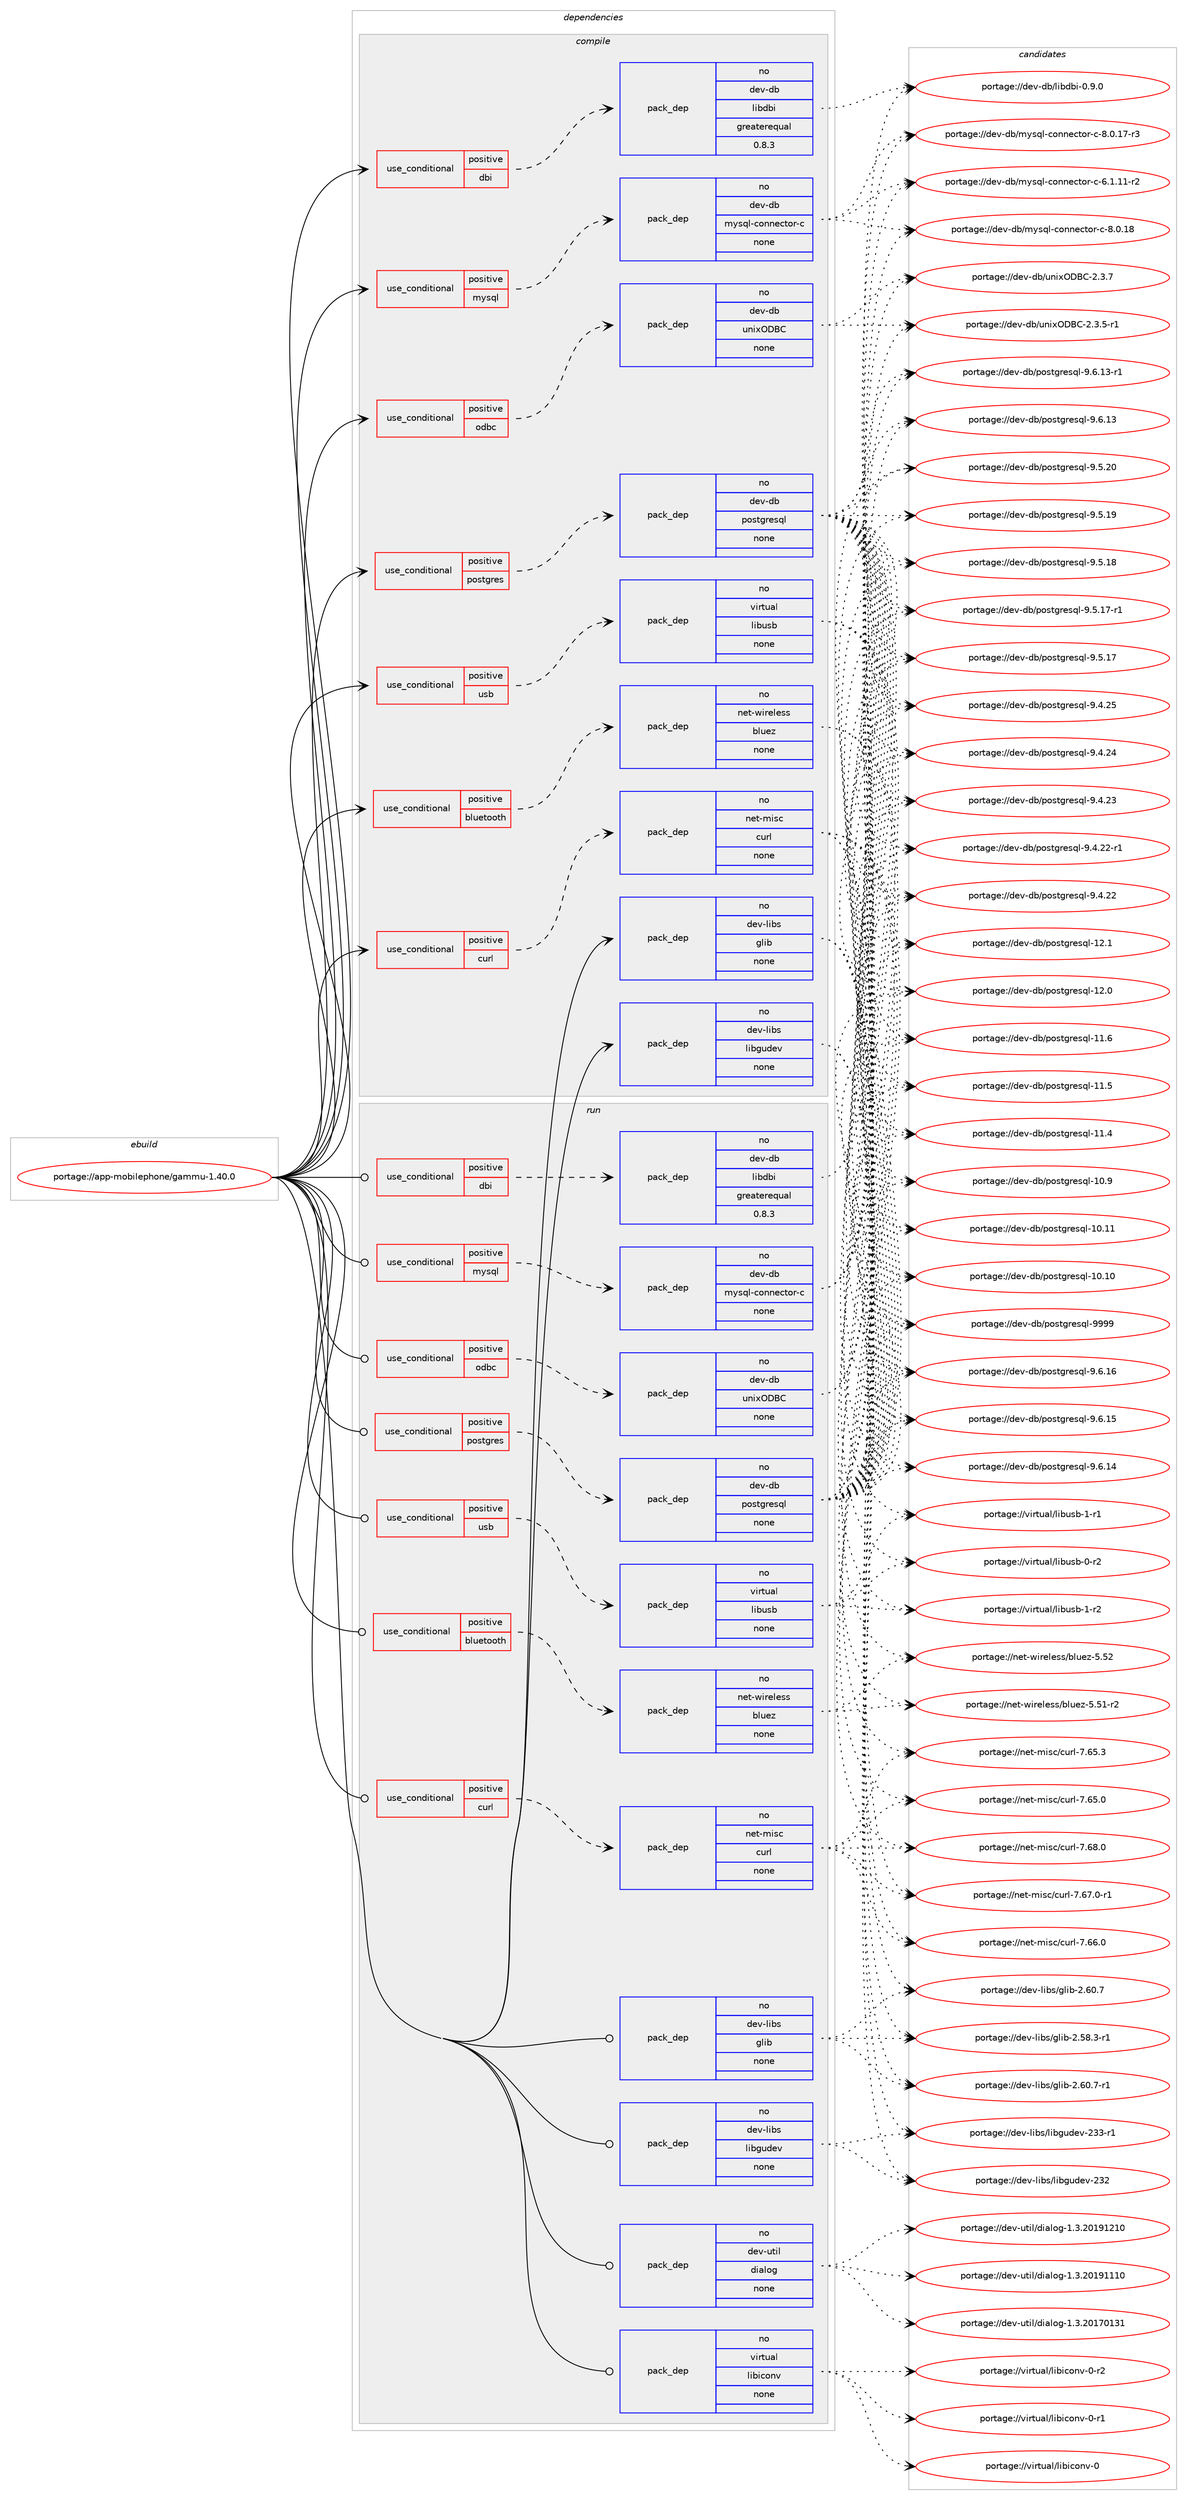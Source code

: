digraph prolog {

# *************
# Graph options
# *************

newrank=true;
concentrate=true;
compound=true;
graph [rankdir=LR,fontname=Helvetica,fontsize=10,ranksep=1.5];#, ranksep=2.5, nodesep=0.2];
edge  [arrowhead=vee];
node  [fontname=Helvetica,fontsize=10];

# **********
# The ebuild
# **********

subgraph cluster_leftcol {
color=gray;
label=<<i>ebuild</i>>;
id [label="portage://app-mobilephone/gammu-1.40.0", color=red, width=4, href="../app-mobilephone/gammu-1.40.0.svg"];
}

# ****************
# The dependencies
# ****************

subgraph cluster_midcol {
color=gray;
label=<<i>dependencies</i>>;
subgraph cluster_compile {
fillcolor="#eeeeee";
style=filled;
label=<<i>compile</i>>;
subgraph cond142522 {
dependency608604 [label=<<TABLE BORDER="0" CELLBORDER="1" CELLSPACING="0" CELLPADDING="4"><TR><TD ROWSPAN="3" CELLPADDING="10">use_conditional</TD></TR><TR><TD>positive</TD></TR><TR><TD>bluetooth</TD></TR></TABLE>>, shape=none, color=red];
subgraph pack457940 {
dependency608605 [label=<<TABLE BORDER="0" CELLBORDER="1" CELLSPACING="0" CELLPADDING="4" WIDTH="220"><TR><TD ROWSPAN="6" CELLPADDING="30">pack_dep</TD></TR><TR><TD WIDTH="110">no</TD></TR><TR><TD>net-wireless</TD></TR><TR><TD>bluez</TD></TR><TR><TD>none</TD></TR><TR><TD></TD></TR></TABLE>>, shape=none, color=blue];
}
dependency608604:e -> dependency608605:w [weight=20,style="dashed",arrowhead="vee"];
}
id:e -> dependency608604:w [weight=20,style="solid",arrowhead="vee"];
subgraph cond142523 {
dependency608606 [label=<<TABLE BORDER="0" CELLBORDER="1" CELLSPACING="0" CELLPADDING="4"><TR><TD ROWSPAN="3" CELLPADDING="10">use_conditional</TD></TR><TR><TD>positive</TD></TR><TR><TD>curl</TD></TR></TABLE>>, shape=none, color=red];
subgraph pack457941 {
dependency608607 [label=<<TABLE BORDER="0" CELLBORDER="1" CELLSPACING="0" CELLPADDING="4" WIDTH="220"><TR><TD ROWSPAN="6" CELLPADDING="30">pack_dep</TD></TR><TR><TD WIDTH="110">no</TD></TR><TR><TD>net-misc</TD></TR><TR><TD>curl</TD></TR><TR><TD>none</TD></TR><TR><TD></TD></TR></TABLE>>, shape=none, color=blue];
}
dependency608606:e -> dependency608607:w [weight=20,style="dashed",arrowhead="vee"];
}
id:e -> dependency608606:w [weight=20,style="solid",arrowhead="vee"];
subgraph cond142524 {
dependency608608 [label=<<TABLE BORDER="0" CELLBORDER="1" CELLSPACING="0" CELLPADDING="4"><TR><TD ROWSPAN="3" CELLPADDING="10">use_conditional</TD></TR><TR><TD>positive</TD></TR><TR><TD>dbi</TD></TR></TABLE>>, shape=none, color=red];
subgraph pack457942 {
dependency608609 [label=<<TABLE BORDER="0" CELLBORDER="1" CELLSPACING="0" CELLPADDING="4" WIDTH="220"><TR><TD ROWSPAN="6" CELLPADDING="30">pack_dep</TD></TR><TR><TD WIDTH="110">no</TD></TR><TR><TD>dev-db</TD></TR><TR><TD>libdbi</TD></TR><TR><TD>greaterequal</TD></TR><TR><TD>0.8.3</TD></TR></TABLE>>, shape=none, color=blue];
}
dependency608608:e -> dependency608609:w [weight=20,style="dashed",arrowhead="vee"];
}
id:e -> dependency608608:w [weight=20,style="solid",arrowhead="vee"];
subgraph cond142525 {
dependency608610 [label=<<TABLE BORDER="0" CELLBORDER="1" CELLSPACING="0" CELLPADDING="4"><TR><TD ROWSPAN="3" CELLPADDING="10">use_conditional</TD></TR><TR><TD>positive</TD></TR><TR><TD>mysql</TD></TR></TABLE>>, shape=none, color=red];
subgraph pack457943 {
dependency608611 [label=<<TABLE BORDER="0" CELLBORDER="1" CELLSPACING="0" CELLPADDING="4" WIDTH="220"><TR><TD ROWSPAN="6" CELLPADDING="30">pack_dep</TD></TR><TR><TD WIDTH="110">no</TD></TR><TR><TD>dev-db</TD></TR><TR><TD>mysql-connector-c</TD></TR><TR><TD>none</TD></TR><TR><TD></TD></TR></TABLE>>, shape=none, color=blue];
}
dependency608610:e -> dependency608611:w [weight=20,style="dashed",arrowhead="vee"];
}
id:e -> dependency608610:w [weight=20,style="solid",arrowhead="vee"];
subgraph cond142526 {
dependency608612 [label=<<TABLE BORDER="0" CELLBORDER="1" CELLSPACING="0" CELLPADDING="4"><TR><TD ROWSPAN="3" CELLPADDING="10">use_conditional</TD></TR><TR><TD>positive</TD></TR><TR><TD>odbc</TD></TR></TABLE>>, shape=none, color=red];
subgraph pack457944 {
dependency608613 [label=<<TABLE BORDER="0" CELLBORDER="1" CELLSPACING="0" CELLPADDING="4" WIDTH="220"><TR><TD ROWSPAN="6" CELLPADDING="30">pack_dep</TD></TR><TR><TD WIDTH="110">no</TD></TR><TR><TD>dev-db</TD></TR><TR><TD>unixODBC</TD></TR><TR><TD>none</TD></TR><TR><TD></TD></TR></TABLE>>, shape=none, color=blue];
}
dependency608612:e -> dependency608613:w [weight=20,style="dashed",arrowhead="vee"];
}
id:e -> dependency608612:w [weight=20,style="solid",arrowhead="vee"];
subgraph cond142527 {
dependency608614 [label=<<TABLE BORDER="0" CELLBORDER="1" CELLSPACING="0" CELLPADDING="4"><TR><TD ROWSPAN="3" CELLPADDING="10">use_conditional</TD></TR><TR><TD>positive</TD></TR><TR><TD>postgres</TD></TR></TABLE>>, shape=none, color=red];
subgraph pack457945 {
dependency608615 [label=<<TABLE BORDER="0" CELLBORDER="1" CELLSPACING="0" CELLPADDING="4" WIDTH="220"><TR><TD ROWSPAN="6" CELLPADDING="30">pack_dep</TD></TR><TR><TD WIDTH="110">no</TD></TR><TR><TD>dev-db</TD></TR><TR><TD>postgresql</TD></TR><TR><TD>none</TD></TR><TR><TD></TD></TR></TABLE>>, shape=none, color=blue];
}
dependency608614:e -> dependency608615:w [weight=20,style="dashed",arrowhead="vee"];
}
id:e -> dependency608614:w [weight=20,style="solid",arrowhead="vee"];
subgraph cond142528 {
dependency608616 [label=<<TABLE BORDER="0" CELLBORDER="1" CELLSPACING="0" CELLPADDING="4"><TR><TD ROWSPAN="3" CELLPADDING="10">use_conditional</TD></TR><TR><TD>positive</TD></TR><TR><TD>usb</TD></TR></TABLE>>, shape=none, color=red];
subgraph pack457946 {
dependency608617 [label=<<TABLE BORDER="0" CELLBORDER="1" CELLSPACING="0" CELLPADDING="4" WIDTH="220"><TR><TD ROWSPAN="6" CELLPADDING="30">pack_dep</TD></TR><TR><TD WIDTH="110">no</TD></TR><TR><TD>virtual</TD></TR><TR><TD>libusb</TD></TR><TR><TD>none</TD></TR><TR><TD></TD></TR></TABLE>>, shape=none, color=blue];
}
dependency608616:e -> dependency608617:w [weight=20,style="dashed",arrowhead="vee"];
}
id:e -> dependency608616:w [weight=20,style="solid",arrowhead="vee"];
subgraph pack457947 {
dependency608618 [label=<<TABLE BORDER="0" CELLBORDER="1" CELLSPACING="0" CELLPADDING="4" WIDTH="220"><TR><TD ROWSPAN="6" CELLPADDING="30">pack_dep</TD></TR><TR><TD WIDTH="110">no</TD></TR><TR><TD>dev-libs</TD></TR><TR><TD>glib</TD></TR><TR><TD>none</TD></TR><TR><TD></TD></TR></TABLE>>, shape=none, color=blue];
}
id:e -> dependency608618:w [weight=20,style="solid",arrowhead="vee"];
subgraph pack457948 {
dependency608619 [label=<<TABLE BORDER="0" CELLBORDER="1" CELLSPACING="0" CELLPADDING="4" WIDTH="220"><TR><TD ROWSPAN="6" CELLPADDING="30">pack_dep</TD></TR><TR><TD WIDTH="110">no</TD></TR><TR><TD>dev-libs</TD></TR><TR><TD>libgudev</TD></TR><TR><TD>none</TD></TR><TR><TD></TD></TR></TABLE>>, shape=none, color=blue];
}
id:e -> dependency608619:w [weight=20,style="solid",arrowhead="vee"];
}
subgraph cluster_compileandrun {
fillcolor="#eeeeee";
style=filled;
label=<<i>compile and run</i>>;
}
subgraph cluster_run {
fillcolor="#eeeeee";
style=filled;
label=<<i>run</i>>;
subgraph cond142529 {
dependency608620 [label=<<TABLE BORDER="0" CELLBORDER="1" CELLSPACING="0" CELLPADDING="4"><TR><TD ROWSPAN="3" CELLPADDING="10">use_conditional</TD></TR><TR><TD>positive</TD></TR><TR><TD>bluetooth</TD></TR></TABLE>>, shape=none, color=red];
subgraph pack457949 {
dependency608621 [label=<<TABLE BORDER="0" CELLBORDER="1" CELLSPACING="0" CELLPADDING="4" WIDTH="220"><TR><TD ROWSPAN="6" CELLPADDING="30">pack_dep</TD></TR><TR><TD WIDTH="110">no</TD></TR><TR><TD>net-wireless</TD></TR><TR><TD>bluez</TD></TR><TR><TD>none</TD></TR><TR><TD></TD></TR></TABLE>>, shape=none, color=blue];
}
dependency608620:e -> dependency608621:w [weight=20,style="dashed",arrowhead="vee"];
}
id:e -> dependency608620:w [weight=20,style="solid",arrowhead="odot"];
subgraph cond142530 {
dependency608622 [label=<<TABLE BORDER="0" CELLBORDER="1" CELLSPACING="0" CELLPADDING="4"><TR><TD ROWSPAN="3" CELLPADDING="10">use_conditional</TD></TR><TR><TD>positive</TD></TR><TR><TD>curl</TD></TR></TABLE>>, shape=none, color=red];
subgraph pack457950 {
dependency608623 [label=<<TABLE BORDER="0" CELLBORDER="1" CELLSPACING="0" CELLPADDING="4" WIDTH="220"><TR><TD ROWSPAN="6" CELLPADDING="30">pack_dep</TD></TR><TR><TD WIDTH="110">no</TD></TR><TR><TD>net-misc</TD></TR><TR><TD>curl</TD></TR><TR><TD>none</TD></TR><TR><TD></TD></TR></TABLE>>, shape=none, color=blue];
}
dependency608622:e -> dependency608623:w [weight=20,style="dashed",arrowhead="vee"];
}
id:e -> dependency608622:w [weight=20,style="solid",arrowhead="odot"];
subgraph cond142531 {
dependency608624 [label=<<TABLE BORDER="0" CELLBORDER="1" CELLSPACING="0" CELLPADDING="4"><TR><TD ROWSPAN="3" CELLPADDING="10">use_conditional</TD></TR><TR><TD>positive</TD></TR><TR><TD>dbi</TD></TR></TABLE>>, shape=none, color=red];
subgraph pack457951 {
dependency608625 [label=<<TABLE BORDER="0" CELLBORDER="1" CELLSPACING="0" CELLPADDING="4" WIDTH="220"><TR><TD ROWSPAN="6" CELLPADDING="30">pack_dep</TD></TR><TR><TD WIDTH="110">no</TD></TR><TR><TD>dev-db</TD></TR><TR><TD>libdbi</TD></TR><TR><TD>greaterequal</TD></TR><TR><TD>0.8.3</TD></TR></TABLE>>, shape=none, color=blue];
}
dependency608624:e -> dependency608625:w [weight=20,style="dashed",arrowhead="vee"];
}
id:e -> dependency608624:w [weight=20,style="solid",arrowhead="odot"];
subgraph cond142532 {
dependency608626 [label=<<TABLE BORDER="0" CELLBORDER="1" CELLSPACING="0" CELLPADDING="4"><TR><TD ROWSPAN="3" CELLPADDING="10">use_conditional</TD></TR><TR><TD>positive</TD></TR><TR><TD>mysql</TD></TR></TABLE>>, shape=none, color=red];
subgraph pack457952 {
dependency608627 [label=<<TABLE BORDER="0" CELLBORDER="1" CELLSPACING="0" CELLPADDING="4" WIDTH="220"><TR><TD ROWSPAN="6" CELLPADDING="30">pack_dep</TD></TR><TR><TD WIDTH="110">no</TD></TR><TR><TD>dev-db</TD></TR><TR><TD>mysql-connector-c</TD></TR><TR><TD>none</TD></TR><TR><TD></TD></TR></TABLE>>, shape=none, color=blue];
}
dependency608626:e -> dependency608627:w [weight=20,style="dashed",arrowhead="vee"];
}
id:e -> dependency608626:w [weight=20,style="solid",arrowhead="odot"];
subgraph cond142533 {
dependency608628 [label=<<TABLE BORDER="0" CELLBORDER="1" CELLSPACING="0" CELLPADDING="4"><TR><TD ROWSPAN="3" CELLPADDING="10">use_conditional</TD></TR><TR><TD>positive</TD></TR><TR><TD>odbc</TD></TR></TABLE>>, shape=none, color=red];
subgraph pack457953 {
dependency608629 [label=<<TABLE BORDER="0" CELLBORDER="1" CELLSPACING="0" CELLPADDING="4" WIDTH="220"><TR><TD ROWSPAN="6" CELLPADDING="30">pack_dep</TD></TR><TR><TD WIDTH="110">no</TD></TR><TR><TD>dev-db</TD></TR><TR><TD>unixODBC</TD></TR><TR><TD>none</TD></TR><TR><TD></TD></TR></TABLE>>, shape=none, color=blue];
}
dependency608628:e -> dependency608629:w [weight=20,style="dashed",arrowhead="vee"];
}
id:e -> dependency608628:w [weight=20,style="solid",arrowhead="odot"];
subgraph cond142534 {
dependency608630 [label=<<TABLE BORDER="0" CELLBORDER="1" CELLSPACING="0" CELLPADDING="4"><TR><TD ROWSPAN="3" CELLPADDING="10">use_conditional</TD></TR><TR><TD>positive</TD></TR><TR><TD>postgres</TD></TR></TABLE>>, shape=none, color=red];
subgraph pack457954 {
dependency608631 [label=<<TABLE BORDER="0" CELLBORDER="1" CELLSPACING="0" CELLPADDING="4" WIDTH="220"><TR><TD ROWSPAN="6" CELLPADDING="30">pack_dep</TD></TR><TR><TD WIDTH="110">no</TD></TR><TR><TD>dev-db</TD></TR><TR><TD>postgresql</TD></TR><TR><TD>none</TD></TR><TR><TD></TD></TR></TABLE>>, shape=none, color=blue];
}
dependency608630:e -> dependency608631:w [weight=20,style="dashed",arrowhead="vee"];
}
id:e -> dependency608630:w [weight=20,style="solid",arrowhead="odot"];
subgraph cond142535 {
dependency608632 [label=<<TABLE BORDER="0" CELLBORDER="1" CELLSPACING="0" CELLPADDING="4"><TR><TD ROWSPAN="3" CELLPADDING="10">use_conditional</TD></TR><TR><TD>positive</TD></TR><TR><TD>usb</TD></TR></TABLE>>, shape=none, color=red];
subgraph pack457955 {
dependency608633 [label=<<TABLE BORDER="0" CELLBORDER="1" CELLSPACING="0" CELLPADDING="4" WIDTH="220"><TR><TD ROWSPAN="6" CELLPADDING="30">pack_dep</TD></TR><TR><TD WIDTH="110">no</TD></TR><TR><TD>virtual</TD></TR><TR><TD>libusb</TD></TR><TR><TD>none</TD></TR><TR><TD></TD></TR></TABLE>>, shape=none, color=blue];
}
dependency608632:e -> dependency608633:w [weight=20,style="dashed",arrowhead="vee"];
}
id:e -> dependency608632:w [weight=20,style="solid",arrowhead="odot"];
subgraph pack457956 {
dependency608634 [label=<<TABLE BORDER="0" CELLBORDER="1" CELLSPACING="0" CELLPADDING="4" WIDTH="220"><TR><TD ROWSPAN="6" CELLPADDING="30">pack_dep</TD></TR><TR><TD WIDTH="110">no</TD></TR><TR><TD>dev-libs</TD></TR><TR><TD>glib</TD></TR><TR><TD>none</TD></TR><TR><TD></TD></TR></TABLE>>, shape=none, color=blue];
}
id:e -> dependency608634:w [weight=20,style="solid",arrowhead="odot"];
subgraph pack457957 {
dependency608635 [label=<<TABLE BORDER="0" CELLBORDER="1" CELLSPACING="0" CELLPADDING="4" WIDTH="220"><TR><TD ROWSPAN="6" CELLPADDING="30">pack_dep</TD></TR><TR><TD WIDTH="110">no</TD></TR><TR><TD>dev-libs</TD></TR><TR><TD>libgudev</TD></TR><TR><TD>none</TD></TR><TR><TD></TD></TR></TABLE>>, shape=none, color=blue];
}
id:e -> dependency608635:w [weight=20,style="solid",arrowhead="odot"];
subgraph pack457958 {
dependency608636 [label=<<TABLE BORDER="0" CELLBORDER="1" CELLSPACING="0" CELLPADDING="4" WIDTH="220"><TR><TD ROWSPAN="6" CELLPADDING="30">pack_dep</TD></TR><TR><TD WIDTH="110">no</TD></TR><TR><TD>dev-util</TD></TR><TR><TD>dialog</TD></TR><TR><TD>none</TD></TR><TR><TD></TD></TR></TABLE>>, shape=none, color=blue];
}
id:e -> dependency608636:w [weight=20,style="solid",arrowhead="odot"];
subgraph pack457959 {
dependency608637 [label=<<TABLE BORDER="0" CELLBORDER="1" CELLSPACING="0" CELLPADDING="4" WIDTH="220"><TR><TD ROWSPAN="6" CELLPADDING="30">pack_dep</TD></TR><TR><TD WIDTH="110">no</TD></TR><TR><TD>virtual</TD></TR><TR><TD>libiconv</TD></TR><TR><TD>none</TD></TR><TR><TD></TD></TR></TABLE>>, shape=none, color=blue];
}
id:e -> dependency608637:w [weight=20,style="solid",arrowhead="odot"];
}
}

# **************
# The candidates
# **************

subgraph cluster_choices {
rank=same;
color=gray;
label=<<i>candidates</i>>;

subgraph choice457940 {
color=black;
nodesep=1;
choice1101011164511910511410110810111511547981081171011224553465350 [label="portage://net-wireless/bluez-5.52", color=red, width=4,href="../net-wireless/bluez-5.52.svg"];
choice11010111645119105114101108101115115479810811710112245534653494511450 [label="portage://net-wireless/bluez-5.51-r2", color=red, width=4,href="../net-wireless/bluez-5.51-r2.svg"];
dependency608605:e -> choice1101011164511910511410110810111511547981081171011224553465350:w [style=dotted,weight="100"];
dependency608605:e -> choice11010111645119105114101108101115115479810811710112245534653494511450:w [style=dotted,weight="100"];
}
subgraph choice457941 {
color=black;
nodesep=1;
choice1101011164510910511599479911711410845554654564648 [label="portage://net-misc/curl-7.68.0", color=red, width=4,href="../net-misc/curl-7.68.0.svg"];
choice11010111645109105115994799117114108455546545546484511449 [label="portage://net-misc/curl-7.67.0-r1", color=red, width=4,href="../net-misc/curl-7.67.0-r1.svg"];
choice1101011164510910511599479911711410845554654544648 [label="portage://net-misc/curl-7.66.0", color=red, width=4,href="../net-misc/curl-7.66.0.svg"];
choice1101011164510910511599479911711410845554654534651 [label="portage://net-misc/curl-7.65.3", color=red, width=4,href="../net-misc/curl-7.65.3.svg"];
choice1101011164510910511599479911711410845554654534648 [label="portage://net-misc/curl-7.65.0", color=red, width=4,href="../net-misc/curl-7.65.0.svg"];
dependency608607:e -> choice1101011164510910511599479911711410845554654564648:w [style=dotted,weight="100"];
dependency608607:e -> choice11010111645109105115994799117114108455546545546484511449:w [style=dotted,weight="100"];
dependency608607:e -> choice1101011164510910511599479911711410845554654544648:w [style=dotted,weight="100"];
dependency608607:e -> choice1101011164510910511599479911711410845554654534651:w [style=dotted,weight="100"];
dependency608607:e -> choice1101011164510910511599479911711410845554654534648:w [style=dotted,weight="100"];
}
subgraph choice457942 {
color=black;
nodesep=1;
choice1001011184510098471081059810098105454846574648 [label="portage://dev-db/libdbi-0.9.0", color=red, width=4,href="../dev-db/libdbi-0.9.0.svg"];
dependency608609:e -> choice1001011184510098471081059810098105454846574648:w [style=dotted,weight="100"];
}
subgraph choice457943 {
color=black;
nodesep=1;
choice100101118451009847109121115113108459911111011010199116111114459945564648464956 [label="portage://dev-db/mysql-connector-c-8.0.18", color=red, width=4,href="../dev-db/mysql-connector-c-8.0.18.svg"];
choice1001011184510098471091211151131084599111110110101991161111144599455646484649554511451 [label="portage://dev-db/mysql-connector-c-8.0.17-r3", color=red, width=4,href="../dev-db/mysql-connector-c-8.0.17-r3.svg"];
choice1001011184510098471091211151131084599111110110101991161111144599455446494649494511450 [label="portage://dev-db/mysql-connector-c-6.1.11-r2", color=red, width=4,href="../dev-db/mysql-connector-c-6.1.11-r2.svg"];
dependency608611:e -> choice100101118451009847109121115113108459911111011010199116111114459945564648464956:w [style=dotted,weight="100"];
dependency608611:e -> choice1001011184510098471091211151131084599111110110101991161111144599455646484649554511451:w [style=dotted,weight="100"];
dependency608611:e -> choice1001011184510098471091211151131084599111110110101991161111144599455446494649494511450:w [style=dotted,weight="100"];
}
subgraph choice457944 {
color=black;
nodesep=1;
choice10010111845100984711711010512079686667455046514655 [label="portage://dev-db/unixODBC-2.3.7", color=red, width=4,href="../dev-db/unixODBC-2.3.7.svg"];
choice100101118451009847117110105120796866674550465146534511449 [label="portage://dev-db/unixODBC-2.3.5-r1", color=red, width=4,href="../dev-db/unixODBC-2.3.5-r1.svg"];
dependency608613:e -> choice10010111845100984711711010512079686667455046514655:w [style=dotted,weight="100"];
dependency608613:e -> choice100101118451009847117110105120796866674550465146534511449:w [style=dotted,weight="100"];
}
subgraph choice457945 {
color=black;
nodesep=1;
choice1001011184510098471121111151161031141011151131084557575757 [label="portage://dev-db/postgresql-9999", color=red, width=4,href="../dev-db/postgresql-9999.svg"];
choice10010111845100984711211111511610311410111511310845574654464954 [label="portage://dev-db/postgresql-9.6.16", color=red, width=4,href="../dev-db/postgresql-9.6.16.svg"];
choice10010111845100984711211111511610311410111511310845574654464953 [label="portage://dev-db/postgresql-9.6.15", color=red, width=4,href="../dev-db/postgresql-9.6.15.svg"];
choice10010111845100984711211111511610311410111511310845574654464952 [label="portage://dev-db/postgresql-9.6.14", color=red, width=4,href="../dev-db/postgresql-9.6.14.svg"];
choice100101118451009847112111115116103114101115113108455746544649514511449 [label="portage://dev-db/postgresql-9.6.13-r1", color=red, width=4,href="../dev-db/postgresql-9.6.13-r1.svg"];
choice10010111845100984711211111511610311410111511310845574654464951 [label="portage://dev-db/postgresql-9.6.13", color=red, width=4,href="../dev-db/postgresql-9.6.13.svg"];
choice10010111845100984711211111511610311410111511310845574653465048 [label="portage://dev-db/postgresql-9.5.20", color=red, width=4,href="../dev-db/postgresql-9.5.20.svg"];
choice10010111845100984711211111511610311410111511310845574653464957 [label="portage://dev-db/postgresql-9.5.19", color=red, width=4,href="../dev-db/postgresql-9.5.19.svg"];
choice10010111845100984711211111511610311410111511310845574653464956 [label="portage://dev-db/postgresql-9.5.18", color=red, width=4,href="../dev-db/postgresql-9.5.18.svg"];
choice100101118451009847112111115116103114101115113108455746534649554511449 [label="portage://dev-db/postgresql-9.5.17-r1", color=red, width=4,href="../dev-db/postgresql-9.5.17-r1.svg"];
choice10010111845100984711211111511610311410111511310845574653464955 [label="portage://dev-db/postgresql-9.5.17", color=red, width=4,href="../dev-db/postgresql-9.5.17.svg"];
choice10010111845100984711211111511610311410111511310845574652465053 [label="portage://dev-db/postgresql-9.4.25", color=red, width=4,href="../dev-db/postgresql-9.4.25.svg"];
choice10010111845100984711211111511610311410111511310845574652465052 [label="portage://dev-db/postgresql-9.4.24", color=red, width=4,href="../dev-db/postgresql-9.4.24.svg"];
choice10010111845100984711211111511610311410111511310845574652465051 [label="portage://dev-db/postgresql-9.4.23", color=red, width=4,href="../dev-db/postgresql-9.4.23.svg"];
choice100101118451009847112111115116103114101115113108455746524650504511449 [label="portage://dev-db/postgresql-9.4.22-r1", color=red, width=4,href="../dev-db/postgresql-9.4.22-r1.svg"];
choice10010111845100984711211111511610311410111511310845574652465050 [label="portage://dev-db/postgresql-9.4.22", color=red, width=4,href="../dev-db/postgresql-9.4.22.svg"];
choice1001011184510098471121111151161031141011151131084549504649 [label="portage://dev-db/postgresql-12.1", color=red, width=4,href="../dev-db/postgresql-12.1.svg"];
choice1001011184510098471121111151161031141011151131084549504648 [label="portage://dev-db/postgresql-12.0", color=red, width=4,href="../dev-db/postgresql-12.0.svg"];
choice1001011184510098471121111151161031141011151131084549494654 [label="portage://dev-db/postgresql-11.6", color=red, width=4,href="../dev-db/postgresql-11.6.svg"];
choice1001011184510098471121111151161031141011151131084549494653 [label="portage://dev-db/postgresql-11.5", color=red, width=4,href="../dev-db/postgresql-11.5.svg"];
choice1001011184510098471121111151161031141011151131084549494652 [label="portage://dev-db/postgresql-11.4", color=red, width=4,href="../dev-db/postgresql-11.4.svg"];
choice1001011184510098471121111151161031141011151131084549484657 [label="portage://dev-db/postgresql-10.9", color=red, width=4,href="../dev-db/postgresql-10.9.svg"];
choice100101118451009847112111115116103114101115113108454948464949 [label="portage://dev-db/postgresql-10.11", color=red, width=4,href="../dev-db/postgresql-10.11.svg"];
choice100101118451009847112111115116103114101115113108454948464948 [label="portage://dev-db/postgresql-10.10", color=red, width=4,href="../dev-db/postgresql-10.10.svg"];
dependency608615:e -> choice1001011184510098471121111151161031141011151131084557575757:w [style=dotted,weight="100"];
dependency608615:e -> choice10010111845100984711211111511610311410111511310845574654464954:w [style=dotted,weight="100"];
dependency608615:e -> choice10010111845100984711211111511610311410111511310845574654464953:w [style=dotted,weight="100"];
dependency608615:e -> choice10010111845100984711211111511610311410111511310845574654464952:w [style=dotted,weight="100"];
dependency608615:e -> choice100101118451009847112111115116103114101115113108455746544649514511449:w [style=dotted,weight="100"];
dependency608615:e -> choice10010111845100984711211111511610311410111511310845574654464951:w [style=dotted,weight="100"];
dependency608615:e -> choice10010111845100984711211111511610311410111511310845574653465048:w [style=dotted,weight="100"];
dependency608615:e -> choice10010111845100984711211111511610311410111511310845574653464957:w [style=dotted,weight="100"];
dependency608615:e -> choice10010111845100984711211111511610311410111511310845574653464956:w [style=dotted,weight="100"];
dependency608615:e -> choice100101118451009847112111115116103114101115113108455746534649554511449:w [style=dotted,weight="100"];
dependency608615:e -> choice10010111845100984711211111511610311410111511310845574653464955:w [style=dotted,weight="100"];
dependency608615:e -> choice10010111845100984711211111511610311410111511310845574652465053:w [style=dotted,weight="100"];
dependency608615:e -> choice10010111845100984711211111511610311410111511310845574652465052:w [style=dotted,weight="100"];
dependency608615:e -> choice10010111845100984711211111511610311410111511310845574652465051:w [style=dotted,weight="100"];
dependency608615:e -> choice100101118451009847112111115116103114101115113108455746524650504511449:w [style=dotted,weight="100"];
dependency608615:e -> choice10010111845100984711211111511610311410111511310845574652465050:w [style=dotted,weight="100"];
dependency608615:e -> choice1001011184510098471121111151161031141011151131084549504649:w [style=dotted,weight="100"];
dependency608615:e -> choice1001011184510098471121111151161031141011151131084549504648:w [style=dotted,weight="100"];
dependency608615:e -> choice1001011184510098471121111151161031141011151131084549494654:w [style=dotted,weight="100"];
dependency608615:e -> choice1001011184510098471121111151161031141011151131084549494653:w [style=dotted,weight="100"];
dependency608615:e -> choice1001011184510098471121111151161031141011151131084549494652:w [style=dotted,weight="100"];
dependency608615:e -> choice1001011184510098471121111151161031141011151131084549484657:w [style=dotted,weight="100"];
dependency608615:e -> choice100101118451009847112111115116103114101115113108454948464949:w [style=dotted,weight="100"];
dependency608615:e -> choice100101118451009847112111115116103114101115113108454948464948:w [style=dotted,weight="100"];
}
subgraph choice457946 {
color=black;
nodesep=1;
choice1181051141161179710847108105981171159845494511450 [label="portage://virtual/libusb-1-r2", color=red, width=4,href="../virtual/libusb-1-r2.svg"];
choice1181051141161179710847108105981171159845494511449 [label="portage://virtual/libusb-1-r1", color=red, width=4,href="../virtual/libusb-1-r1.svg"];
choice1181051141161179710847108105981171159845484511450 [label="portage://virtual/libusb-0-r2", color=red, width=4,href="../virtual/libusb-0-r2.svg"];
dependency608617:e -> choice1181051141161179710847108105981171159845494511450:w [style=dotted,weight="100"];
dependency608617:e -> choice1181051141161179710847108105981171159845494511449:w [style=dotted,weight="100"];
dependency608617:e -> choice1181051141161179710847108105981171159845484511450:w [style=dotted,weight="100"];
}
subgraph choice457947 {
color=black;
nodesep=1;
choice10010111845108105981154710310810598455046544846554511449 [label="portage://dev-libs/glib-2.60.7-r1", color=red, width=4,href="../dev-libs/glib-2.60.7-r1.svg"];
choice1001011184510810598115471031081059845504654484655 [label="portage://dev-libs/glib-2.60.7", color=red, width=4,href="../dev-libs/glib-2.60.7.svg"];
choice10010111845108105981154710310810598455046535646514511449 [label="portage://dev-libs/glib-2.58.3-r1", color=red, width=4,href="../dev-libs/glib-2.58.3-r1.svg"];
dependency608618:e -> choice10010111845108105981154710310810598455046544846554511449:w [style=dotted,weight="100"];
dependency608618:e -> choice1001011184510810598115471031081059845504654484655:w [style=dotted,weight="100"];
dependency608618:e -> choice10010111845108105981154710310810598455046535646514511449:w [style=dotted,weight="100"];
}
subgraph choice457948 {
color=black;
nodesep=1;
choice10010111845108105981154710810598103117100101118455051514511449 [label="portage://dev-libs/libgudev-233-r1", color=red, width=4,href="../dev-libs/libgudev-233-r1.svg"];
choice1001011184510810598115471081059810311710010111845505150 [label="portage://dev-libs/libgudev-232", color=red, width=4,href="../dev-libs/libgudev-232.svg"];
dependency608619:e -> choice10010111845108105981154710810598103117100101118455051514511449:w [style=dotted,weight="100"];
dependency608619:e -> choice1001011184510810598115471081059810311710010111845505150:w [style=dotted,weight="100"];
}
subgraph choice457949 {
color=black;
nodesep=1;
choice1101011164511910511410110810111511547981081171011224553465350 [label="portage://net-wireless/bluez-5.52", color=red, width=4,href="../net-wireless/bluez-5.52.svg"];
choice11010111645119105114101108101115115479810811710112245534653494511450 [label="portage://net-wireless/bluez-5.51-r2", color=red, width=4,href="../net-wireless/bluez-5.51-r2.svg"];
dependency608621:e -> choice1101011164511910511410110810111511547981081171011224553465350:w [style=dotted,weight="100"];
dependency608621:e -> choice11010111645119105114101108101115115479810811710112245534653494511450:w [style=dotted,weight="100"];
}
subgraph choice457950 {
color=black;
nodesep=1;
choice1101011164510910511599479911711410845554654564648 [label="portage://net-misc/curl-7.68.0", color=red, width=4,href="../net-misc/curl-7.68.0.svg"];
choice11010111645109105115994799117114108455546545546484511449 [label="portage://net-misc/curl-7.67.0-r1", color=red, width=4,href="../net-misc/curl-7.67.0-r1.svg"];
choice1101011164510910511599479911711410845554654544648 [label="portage://net-misc/curl-7.66.0", color=red, width=4,href="../net-misc/curl-7.66.0.svg"];
choice1101011164510910511599479911711410845554654534651 [label="portage://net-misc/curl-7.65.3", color=red, width=4,href="../net-misc/curl-7.65.3.svg"];
choice1101011164510910511599479911711410845554654534648 [label="portage://net-misc/curl-7.65.0", color=red, width=4,href="../net-misc/curl-7.65.0.svg"];
dependency608623:e -> choice1101011164510910511599479911711410845554654564648:w [style=dotted,weight="100"];
dependency608623:e -> choice11010111645109105115994799117114108455546545546484511449:w [style=dotted,weight="100"];
dependency608623:e -> choice1101011164510910511599479911711410845554654544648:w [style=dotted,weight="100"];
dependency608623:e -> choice1101011164510910511599479911711410845554654534651:w [style=dotted,weight="100"];
dependency608623:e -> choice1101011164510910511599479911711410845554654534648:w [style=dotted,weight="100"];
}
subgraph choice457951 {
color=black;
nodesep=1;
choice1001011184510098471081059810098105454846574648 [label="portage://dev-db/libdbi-0.9.0", color=red, width=4,href="../dev-db/libdbi-0.9.0.svg"];
dependency608625:e -> choice1001011184510098471081059810098105454846574648:w [style=dotted,weight="100"];
}
subgraph choice457952 {
color=black;
nodesep=1;
choice100101118451009847109121115113108459911111011010199116111114459945564648464956 [label="portage://dev-db/mysql-connector-c-8.0.18", color=red, width=4,href="../dev-db/mysql-connector-c-8.0.18.svg"];
choice1001011184510098471091211151131084599111110110101991161111144599455646484649554511451 [label="portage://dev-db/mysql-connector-c-8.0.17-r3", color=red, width=4,href="../dev-db/mysql-connector-c-8.0.17-r3.svg"];
choice1001011184510098471091211151131084599111110110101991161111144599455446494649494511450 [label="portage://dev-db/mysql-connector-c-6.1.11-r2", color=red, width=4,href="../dev-db/mysql-connector-c-6.1.11-r2.svg"];
dependency608627:e -> choice100101118451009847109121115113108459911111011010199116111114459945564648464956:w [style=dotted,weight="100"];
dependency608627:e -> choice1001011184510098471091211151131084599111110110101991161111144599455646484649554511451:w [style=dotted,weight="100"];
dependency608627:e -> choice1001011184510098471091211151131084599111110110101991161111144599455446494649494511450:w [style=dotted,weight="100"];
}
subgraph choice457953 {
color=black;
nodesep=1;
choice10010111845100984711711010512079686667455046514655 [label="portage://dev-db/unixODBC-2.3.7", color=red, width=4,href="../dev-db/unixODBC-2.3.7.svg"];
choice100101118451009847117110105120796866674550465146534511449 [label="portage://dev-db/unixODBC-2.3.5-r1", color=red, width=4,href="../dev-db/unixODBC-2.3.5-r1.svg"];
dependency608629:e -> choice10010111845100984711711010512079686667455046514655:w [style=dotted,weight="100"];
dependency608629:e -> choice100101118451009847117110105120796866674550465146534511449:w [style=dotted,weight="100"];
}
subgraph choice457954 {
color=black;
nodesep=1;
choice1001011184510098471121111151161031141011151131084557575757 [label="portage://dev-db/postgresql-9999", color=red, width=4,href="../dev-db/postgresql-9999.svg"];
choice10010111845100984711211111511610311410111511310845574654464954 [label="portage://dev-db/postgresql-9.6.16", color=red, width=4,href="../dev-db/postgresql-9.6.16.svg"];
choice10010111845100984711211111511610311410111511310845574654464953 [label="portage://dev-db/postgresql-9.6.15", color=red, width=4,href="../dev-db/postgresql-9.6.15.svg"];
choice10010111845100984711211111511610311410111511310845574654464952 [label="portage://dev-db/postgresql-9.6.14", color=red, width=4,href="../dev-db/postgresql-9.6.14.svg"];
choice100101118451009847112111115116103114101115113108455746544649514511449 [label="portage://dev-db/postgresql-9.6.13-r1", color=red, width=4,href="../dev-db/postgresql-9.6.13-r1.svg"];
choice10010111845100984711211111511610311410111511310845574654464951 [label="portage://dev-db/postgresql-9.6.13", color=red, width=4,href="../dev-db/postgresql-9.6.13.svg"];
choice10010111845100984711211111511610311410111511310845574653465048 [label="portage://dev-db/postgresql-9.5.20", color=red, width=4,href="../dev-db/postgresql-9.5.20.svg"];
choice10010111845100984711211111511610311410111511310845574653464957 [label="portage://dev-db/postgresql-9.5.19", color=red, width=4,href="../dev-db/postgresql-9.5.19.svg"];
choice10010111845100984711211111511610311410111511310845574653464956 [label="portage://dev-db/postgresql-9.5.18", color=red, width=4,href="../dev-db/postgresql-9.5.18.svg"];
choice100101118451009847112111115116103114101115113108455746534649554511449 [label="portage://dev-db/postgresql-9.5.17-r1", color=red, width=4,href="../dev-db/postgresql-9.5.17-r1.svg"];
choice10010111845100984711211111511610311410111511310845574653464955 [label="portage://dev-db/postgresql-9.5.17", color=red, width=4,href="../dev-db/postgresql-9.5.17.svg"];
choice10010111845100984711211111511610311410111511310845574652465053 [label="portage://dev-db/postgresql-9.4.25", color=red, width=4,href="../dev-db/postgresql-9.4.25.svg"];
choice10010111845100984711211111511610311410111511310845574652465052 [label="portage://dev-db/postgresql-9.4.24", color=red, width=4,href="../dev-db/postgresql-9.4.24.svg"];
choice10010111845100984711211111511610311410111511310845574652465051 [label="portage://dev-db/postgresql-9.4.23", color=red, width=4,href="../dev-db/postgresql-9.4.23.svg"];
choice100101118451009847112111115116103114101115113108455746524650504511449 [label="portage://dev-db/postgresql-9.4.22-r1", color=red, width=4,href="../dev-db/postgresql-9.4.22-r1.svg"];
choice10010111845100984711211111511610311410111511310845574652465050 [label="portage://dev-db/postgresql-9.4.22", color=red, width=4,href="../dev-db/postgresql-9.4.22.svg"];
choice1001011184510098471121111151161031141011151131084549504649 [label="portage://dev-db/postgresql-12.1", color=red, width=4,href="../dev-db/postgresql-12.1.svg"];
choice1001011184510098471121111151161031141011151131084549504648 [label="portage://dev-db/postgresql-12.0", color=red, width=4,href="../dev-db/postgresql-12.0.svg"];
choice1001011184510098471121111151161031141011151131084549494654 [label="portage://dev-db/postgresql-11.6", color=red, width=4,href="../dev-db/postgresql-11.6.svg"];
choice1001011184510098471121111151161031141011151131084549494653 [label="portage://dev-db/postgresql-11.5", color=red, width=4,href="../dev-db/postgresql-11.5.svg"];
choice1001011184510098471121111151161031141011151131084549494652 [label="portage://dev-db/postgresql-11.4", color=red, width=4,href="../dev-db/postgresql-11.4.svg"];
choice1001011184510098471121111151161031141011151131084549484657 [label="portage://dev-db/postgresql-10.9", color=red, width=4,href="../dev-db/postgresql-10.9.svg"];
choice100101118451009847112111115116103114101115113108454948464949 [label="portage://dev-db/postgresql-10.11", color=red, width=4,href="../dev-db/postgresql-10.11.svg"];
choice100101118451009847112111115116103114101115113108454948464948 [label="portage://dev-db/postgresql-10.10", color=red, width=4,href="../dev-db/postgresql-10.10.svg"];
dependency608631:e -> choice1001011184510098471121111151161031141011151131084557575757:w [style=dotted,weight="100"];
dependency608631:e -> choice10010111845100984711211111511610311410111511310845574654464954:w [style=dotted,weight="100"];
dependency608631:e -> choice10010111845100984711211111511610311410111511310845574654464953:w [style=dotted,weight="100"];
dependency608631:e -> choice10010111845100984711211111511610311410111511310845574654464952:w [style=dotted,weight="100"];
dependency608631:e -> choice100101118451009847112111115116103114101115113108455746544649514511449:w [style=dotted,weight="100"];
dependency608631:e -> choice10010111845100984711211111511610311410111511310845574654464951:w [style=dotted,weight="100"];
dependency608631:e -> choice10010111845100984711211111511610311410111511310845574653465048:w [style=dotted,weight="100"];
dependency608631:e -> choice10010111845100984711211111511610311410111511310845574653464957:w [style=dotted,weight="100"];
dependency608631:e -> choice10010111845100984711211111511610311410111511310845574653464956:w [style=dotted,weight="100"];
dependency608631:e -> choice100101118451009847112111115116103114101115113108455746534649554511449:w [style=dotted,weight="100"];
dependency608631:e -> choice10010111845100984711211111511610311410111511310845574653464955:w [style=dotted,weight="100"];
dependency608631:e -> choice10010111845100984711211111511610311410111511310845574652465053:w [style=dotted,weight="100"];
dependency608631:e -> choice10010111845100984711211111511610311410111511310845574652465052:w [style=dotted,weight="100"];
dependency608631:e -> choice10010111845100984711211111511610311410111511310845574652465051:w [style=dotted,weight="100"];
dependency608631:e -> choice100101118451009847112111115116103114101115113108455746524650504511449:w [style=dotted,weight="100"];
dependency608631:e -> choice10010111845100984711211111511610311410111511310845574652465050:w [style=dotted,weight="100"];
dependency608631:e -> choice1001011184510098471121111151161031141011151131084549504649:w [style=dotted,weight="100"];
dependency608631:e -> choice1001011184510098471121111151161031141011151131084549504648:w [style=dotted,weight="100"];
dependency608631:e -> choice1001011184510098471121111151161031141011151131084549494654:w [style=dotted,weight="100"];
dependency608631:e -> choice1001011184510098471121111151161031141011151131084549494653:w [style=dotted,weight="100"];
dependency608631:e -> choice1001011184510098471121111151161031141011151131084549494652:w [style=dotted,weight="100"];
dependency608631:e -> choice1001011184510098471121111151161031141011151131084549484657:w [style=dotted,weight="100"];
dependency608631:e -> choice100101118451009847112111115116103114101115113108454948464949:w [style=dotted,weight="100"];
dependency608631:e -> choice100101118451009847112111115116103114101115113108454948464948:w [style=dotted,weight="100"];
}
subgraph choice457955 {
color=black;
nodesep=1;
choice1181051141161179710847108105981171159845494511450 [label="portage://virtual/libusb-1-r2", color=red, width=4,href="../virtual/libusb-1-r2.svg"];
choice1181051141161179710847108105981171159845494511449 [label="portage://virtual/libusb-1-r1", color=red, width=4,href="../virtual/libusb-1-r1.svg"];
choice1181051141161179710847108105981171159845484511450 [label="portage://virtual/libusb-0-r2", color=red, width=4,href="../virtual/libusb-0-r2.svg"];
dependency608633:e -> choice1181051141161179710847108105981171159845494511450:w [style=dotted,weight="100"];
dependency608633:e -> choice1181051141161179710847108105981171159845494511449:w [style=dotted,weight="100"];
dependency608633:e -> choice1181051141161179710847108105981171159845484511450:w [style=dotted,weight="100"];
}
subgraph choice457956 {
color=black;
nodesep=1;
choice10010111845108105981154710310810598455046544846554511449 [label="portage://dev-libs/glib-2.60.7-r1", color=red, width=4,href="../dev-libs/glib-2.60.7-r1.svg"];
choice1001011184510810598115471031081059845504654484655 [label="portage://dev-libs/glib-2.60.7", color=red, width=4,href="../dev-libs/glib-2.60.7.svg"];
choice10010111845108105981154710310810598455046535646514511449 [label="portage://dev-libs/glib-2.58.3-r1", color=red, width=4,href="../dev-libs/glib-2.58.3-r1.svg"];
dependency608634:e -> choice10010111845108105981154710310810598455046544846554511449:w [style=dotted,weight="100"];
dependency608634:e -> choice1001011184510810598115471031081059845504654484655:w [style=dotted,weight="100"];
dependency608634:e -> choice10010111845108105981154710310810598455046535646514511449:w [style=dotted,weight="100"];
}
subgraph choice457957 {
color=black;
nodesep=1;
choice10010111845108105981154710810598103117100101118455051514511449 [label="portage://dev-libs/libgudev-233-r1", color=red, width=4,href="../dev-libs/libgudev-233-r1.svg"];
choice1001011184510810598115471081059810311710010111845505150 [label="portage://dev-libs/libgudev-232", color=red, width=4,href="../dev-libs/libgudev-232.svg"];
dependency608635:e -> choice10010111845108105981154710810598103117100101118455051514511449:w [style=dotted,weight="100"];
dependency608635:e -> choice1001011184510810598115471081059810311710010111845505150:w [style=dotted,weight="100"];
}
subgraph choice457958 {
color=black;
nodesep=1;
choice10010111845117116105108471001059710811110345494651465048495749504948 [label="portage://dev-util/dialog-1.3.20191210", color=red, width=4,href="../dev-util/dialog-1.3.20191210.svg"];
choice10010111845117116105108471001059710811110345494651465048495749494948 [label="portage://dev-util/dialog-1.3.20191110", color=red, width=4,href="../dev-util/dialog-1.3.20191110.svg"];
choice10010111845117116105108471001059710811110345494651465048495548495149 [label="portage://dev-util/dialog-1.3.20170131", color=red, width=4,href="../dev-util/dialog-1.3.20170131.svg"];
dependency608636:e -> choice10010111845117116105108471001059710811110345494651465048495749504948:w [style=dotted,weight="100"];
dependency608636:e -> choice10010111845117116105108471001059710811110345494651465048495749494948:w [style=dotted,weight="100"];
dependency608636:e -> choice10010111845117116105108471001059710811110345494651465048495548495149:w [style=dotted,weight="100"];
}
subgraph choice457959 {
color=black;
nodesep=1;
choice1181051141161179710847108105981059911111011845484511450 [label="portage://virtual/libiconv-0-r2", color=red, width=4,href="../virtual/libiconv-0-r2.svg"];
choice1181051141161179710847108105981059911111011845484511449 [label="portage://virtual/libiconv-0-r1", color=red, width=4,href="../virtual/libiconv-0-r1.svg"];
choice118105114116117971084710810598105991111101184548 [label="portage://virtual/libiconv-0", color=red, width=4,href="../virtual/libiconv-0.svg"];
dependency608637:e -> choice1181051141161179710847108105981059911111011845484511450:w [style=dotted,weight="100"];
dependency608637:e -> choice1181051141161179710847108105981059911111011845484511449:w [style=dotted,weight="100"];
dependency608637:e -> choice118105114116117971084710810598105991111101184548:w [style=dotted,weight="100"];
}
}

}
